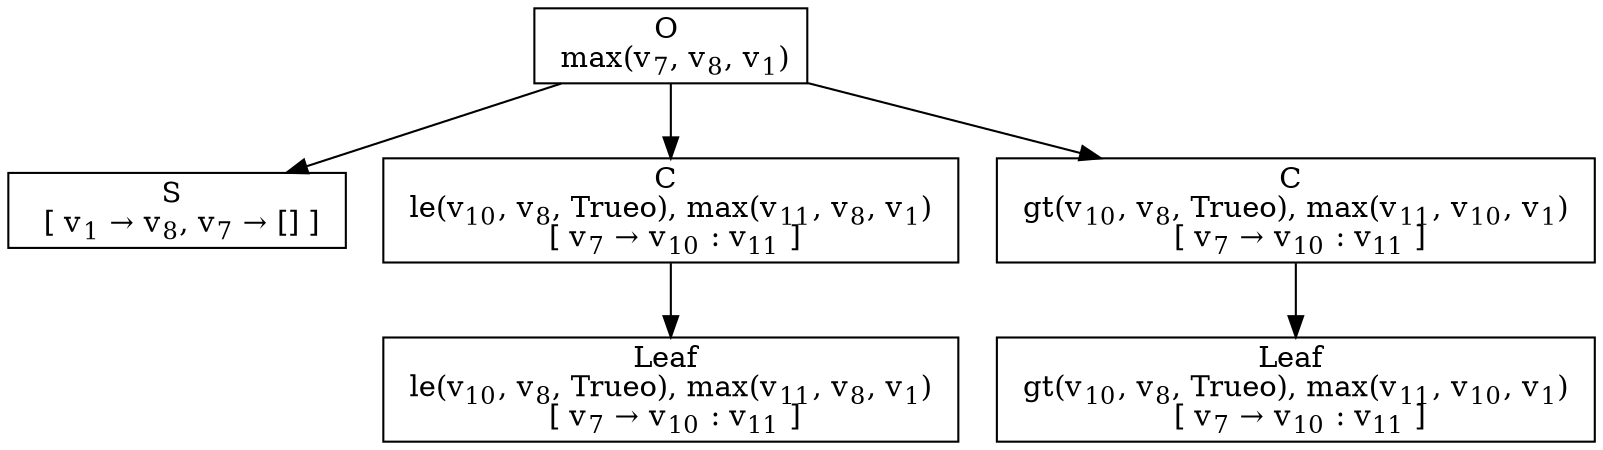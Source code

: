 digraph {
    graph [rankdir=TB
          ,bgcolor=transparent];
    node [shape=box
         ,fillcolor=white
         ,style=filled];
    0 [label=<O <BR/> max(v<SUB>7</SUB>, v<SUB>8</SUB>, v<SUB>1</SUB>)>];
    1 [label=<S <BR/>  [ v<SUB>1</SUB> &rarr; v<SUB>8</SUB>, v<SUB>7</SUB> &rarr; [] ] >];
    2 [label=<C <BR/> le(v<SUB>10</SUB>, v<SUB>8</SUB>, Trueo), max(v<SUB>11</SUB>, v<SUB>8</SUB>, v<SUB>1</SUB>) <BR/>  [ v<SUB>7</SUB> &rarr; v<SUB>10</SUB> : v<SUB>11</SUB> ] >];
    3 [label=<C <BR/> gt(v<SUB>10</SUB>, v<SUB>8</SUB>, Trueo), max(v<SUB>11</SUB>, v<SUB>10</SUB>, v<SUB>1</SUB>) <BR/>  [ v<SUB>7</SUB> &rarr; v<SUB>10</SUB> : v<SUB>11</SUB> ] >];
    4 [label=<Leaf <BR/> le(v<SUB>10</SUB>, v<SUB>8</SUB>, Trueo), max(v<SUB>11</SUB>, v<SUB>8</SUB>, v<SUB>1</SUB>) <BR/>  [ v<SUB>7</SUB> &rarr; v<SUB>10</SUB> : v<SUB>11</SUB> ] >];
    5 [label=<Leaf <BR/> gt(v<SUB>10</SUB>, v<SUB>8</SUB>, Trueo), max(v<SUB>11</SUB>, v<SUB>10</SUB>, v<SUB>1</SUB>) <BR/>  [ v<SUB>7</SUB> &rarr; v<SUB>10</SUB> : v<SUB>11</SUB> ] >];
    0 -> 1 [label=""];
    0 -> 2 [label=""];
    0 -> 3 [label=""];
    2 -> 4 [label=""];
    3 -> 5 [label=""];
}